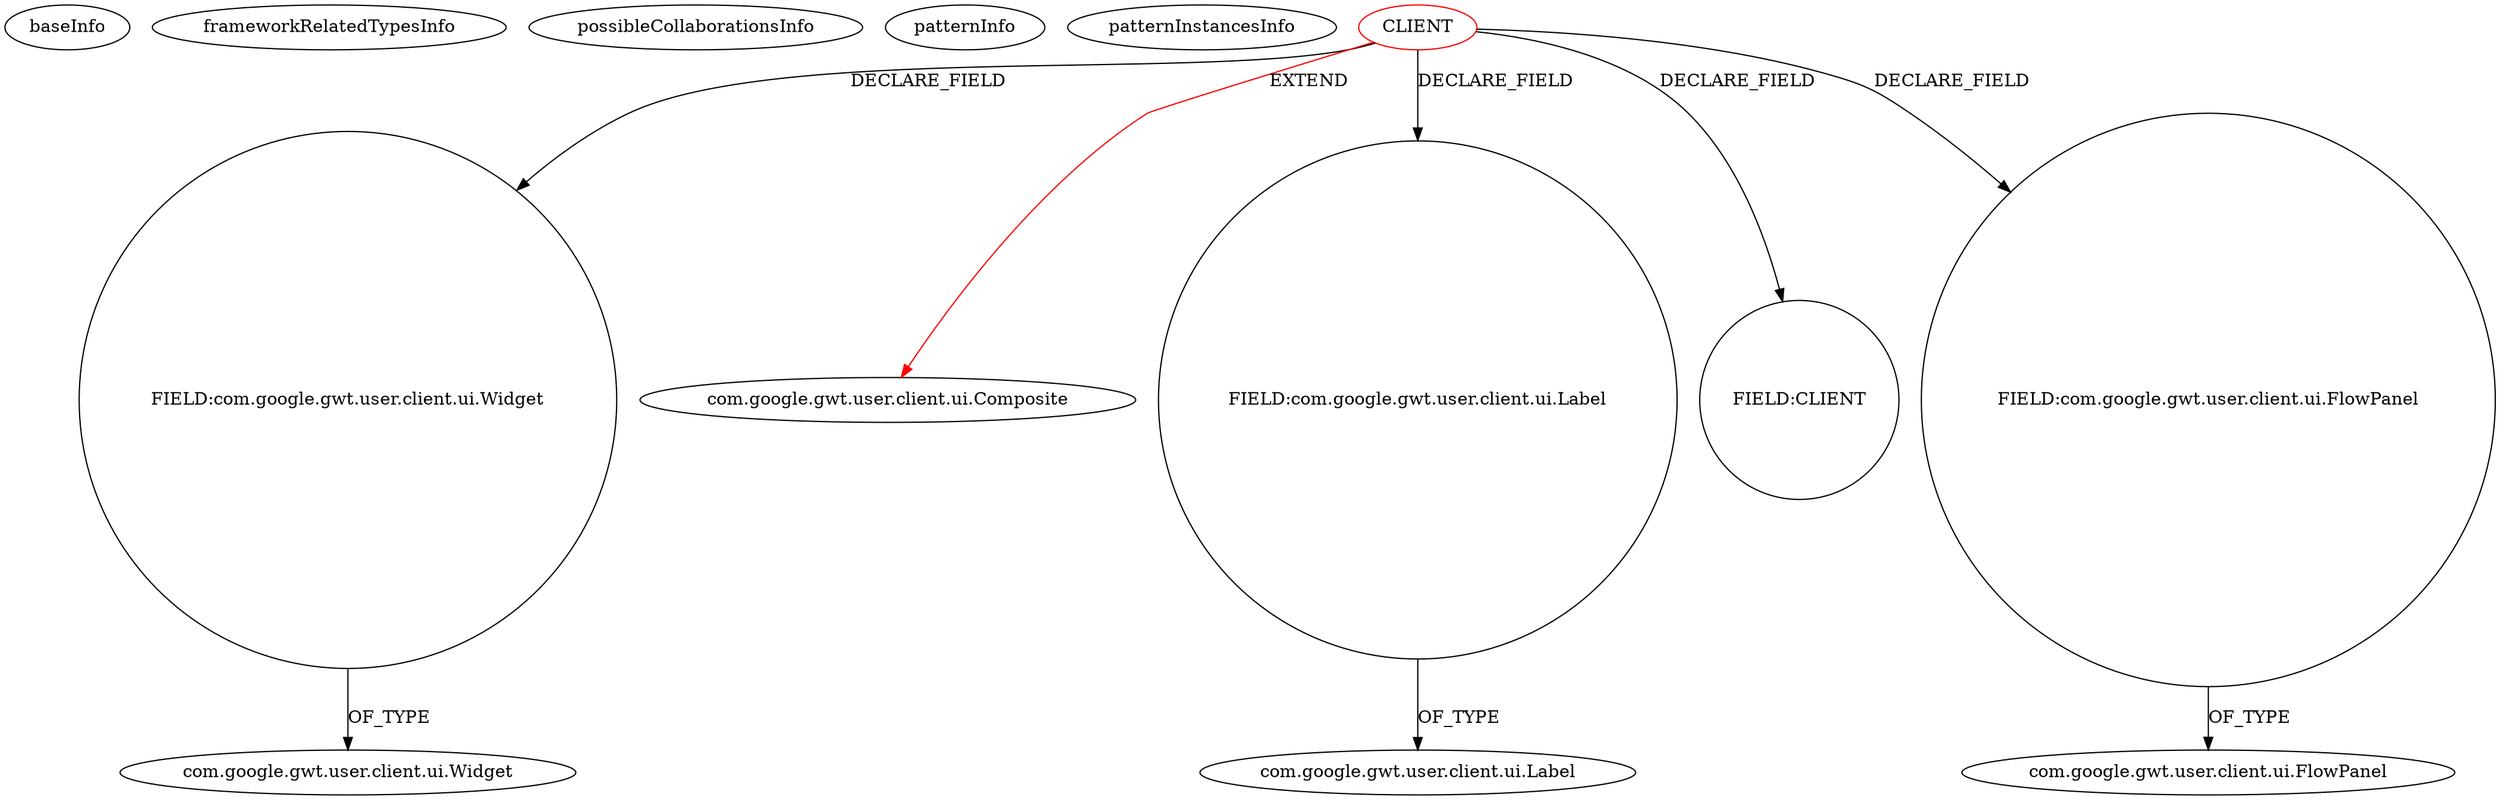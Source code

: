 digraph {
baseInfo[graphId=577,category="pattern",isAnonymous=false,possibleRelation=false]
frameworkRelatedTypesInfo[0="com.google.gwt.user.client.ui.Composite"]
possibleCollaborationsInfo[]
patternInfo[frequency=2.0,patternRootClient=0]
patternInstancesInfo[0="hmiguellima-ugat~/hmiguellima-ugat/ugat-master/src/org/ucp/gwt/widgets/ExpandableLabel.java~ExpandableLabel~2989",1="hmiguellima-ugat~/hmiguellima-ugat/ugat-master/src/org/ucp/gwt/widgets/MVCTable.java~MVCTable~3009"]
21[label="FIELD:com.google.gwt.user.client.ui.Widget",vertexType="FIELD_DECLARATION",isFrameworkType=false,shape=circle]
0[label="CLIENT",vertexType="ROOT_CLIENT_CLASS_DECLARATION",isFrameworkType=false,color=red]
1[label="com.google.gwt.user.client.ui.Composite",vertexType="FRAMEWORK_CLASS_TYPE",isFrameworkType=false]
43[label="FIELD:com.google.gwt.user.client.ui.Label",vertexType="FIELD_DECLARATION",isFrameworkType=false,shape=circle]
33[label="FIELD:CLIENT",vertexType="FIELD_DECLARATION",isFrameworkType=false,shape=circle]
44[label="com.google.gwt.user.client.ui.Label",vertexType="FRAMEWORK_CLASS_TYPE",isFrameworkType=false]
29[label="FIELD:com.google.gwt.user.client.ui.FlowPanel",vertexType="FIELD_DECLARATION",isFrameworkType=false,shape=circle]
16[label="com.google.gwt.user.client.ui.FlowPanel",vertexType="FRAMEWORK_CLASS_TYPE",isFrameworkType=false]
22[label="com.google.gwt.user.client.ui.Widget",vertexType="FRAMEWORK_CLASS_TYPE",isFrameworkType=false]
0->29[label="DECLARE_FIELD"]
0->21[label="DECLARE_FIELD"]
0->1[label="EXTEND",color=red]
0->33[label="DECLARE_FIELD"]
43->44[label="OF_TYPE"]
29->16[label="OF_TYPE"]
21->22[label="OF_TYPE"]
0->43[label="DECLARE_FIELD"]
}
